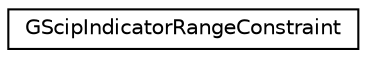 digraph "Graphical Class Hierarchy"
{
 // LATEX_PDF_SIZE
  edge [fontname="Helvetica",fontsize="10",labelfontname="Helvetica",labelfontsize="10"];
  node [fontname="Helvetica",fontsize="10",shape=record];
  rankdir="LR";
  Node0 [label="GScipIndicatorRangeConstraint",height=0.2,width=0.4,color="black", fillcolor="white", style="filled",URL="$structoperations__research_1_1_g_scip_indicator_range_constraint.html",tooltip=" "];
}
